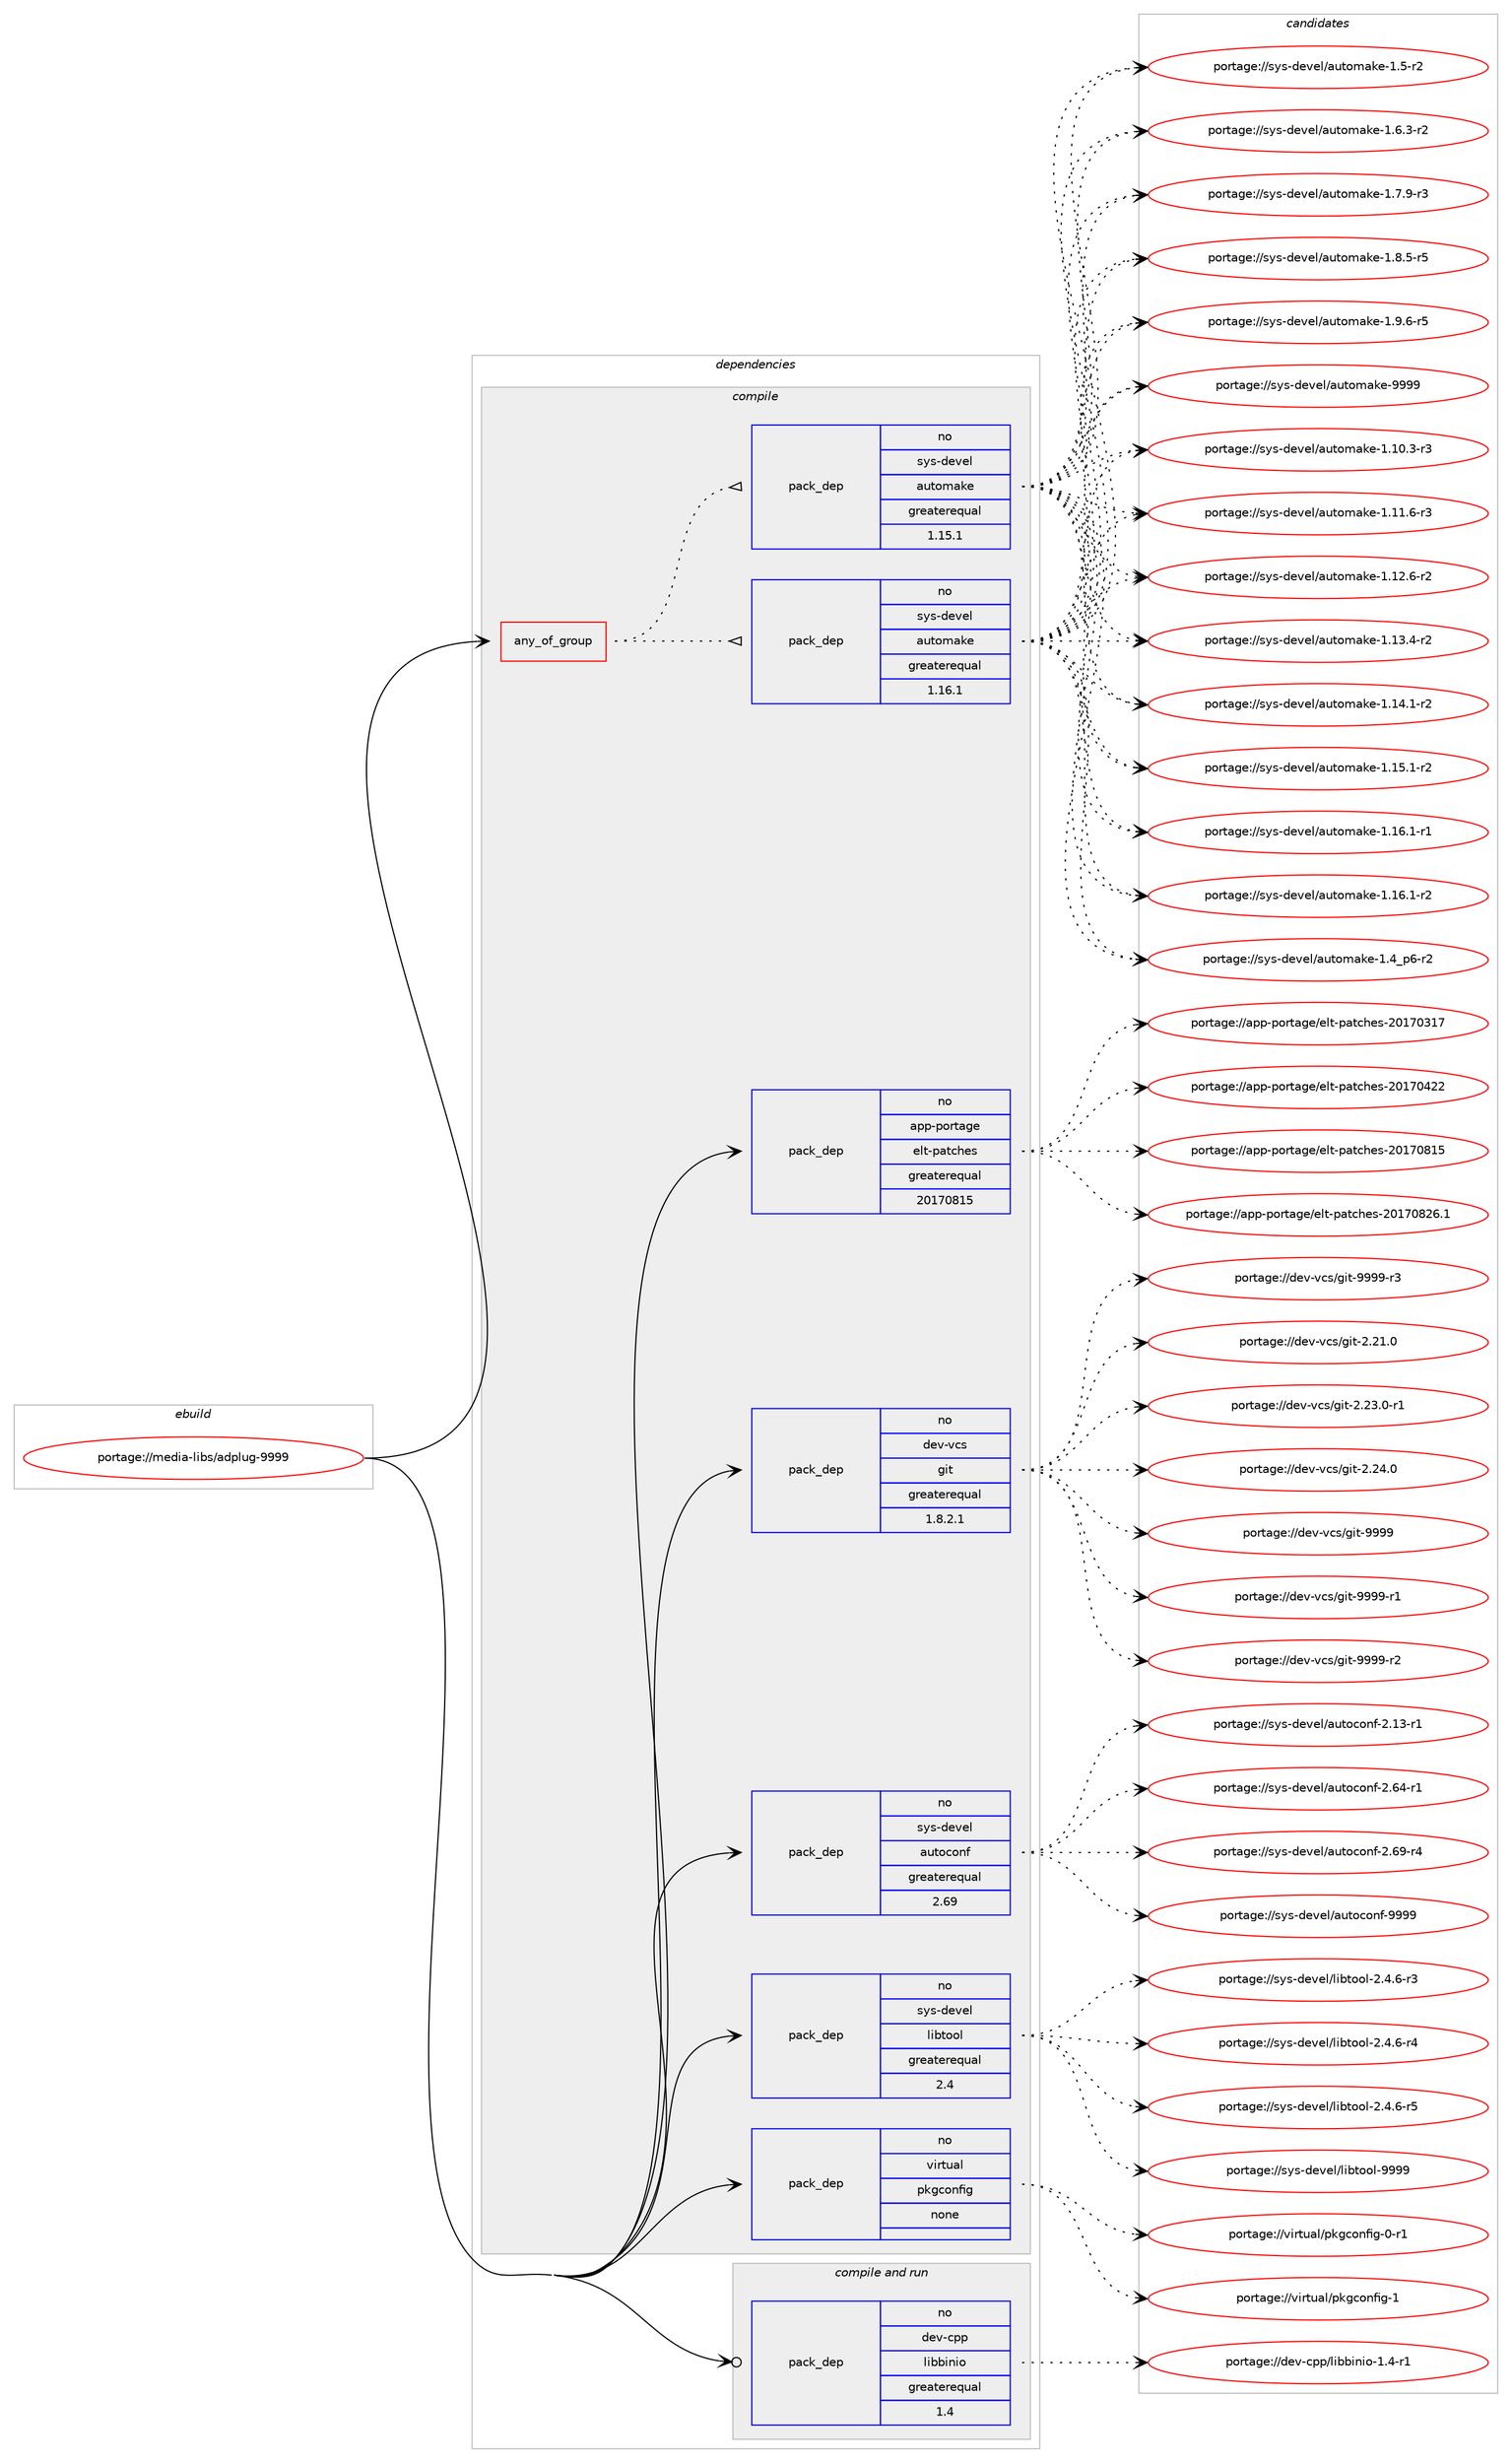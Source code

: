 digraph prolog {

# *************
# Graph options
# *************

newrank=true;
concentrate=true;
compound=true;
graph [rankdir=LR,fontname=Helvetica,fontsize=10,ranksep=1.5];#, ranksep=2.5, nodesep=0.2];
edge  [arrowhead=vee];
node  [fontname=Helvetica,fontsize=10];

# **********
# The ebuild
# **********

subgraph cluster_leftcol {
color=gray;
rank=same;
label=<<i>ebuild</i>>;
id [label="portage://media-libs/adplug-9999", color=red, width=4, href="../media-libs/adplug-9999.svg"];
}

# ****************
# The dependencies
# ****************

subgraph cluster_midcol {
color=gray;
label=<<i>dependencies</i>>;
subgraph cluster_compile {
fillcolor="#eeeeee";
style=filled;
label=<<i>compile</i>>;
subgraph any4995 {
dependency317128 [label=<<TABLE BORDER="0" CELLBORDER="1" CELLSPACING="0" CELLPADDING="4"><TR><TD CELLPADDING="10">any_of_group</TD></TR></TABLE>>, shape=none, color=red];subgraph pack232929 {
dependency317129 [label=<<TABLE BORDER="0" CELLBORDER="1" CELLSPACING="0" CELLPADDING="4" WIDTH="220"><TR><TD ROWSPAN="6" CELLPADDING="30">pack_dep</TD></TR><TR><TD WIDTH="110">no</TD></TR><TR><TD>sys-devel</TD></TR><TR><TD>automake</TD></TR><TR><TD>greaterequal</TD></TR><TR><TD>1.16.1</TD></TR></TABLE>>, shape=none, color=blue];
}
dependency317128:e -> dependency317129:w [weight=20,style="dotted",arrowhead="oinv"];
subgraph pack232930 {
dependency317130 [label=<<TABLE BORDER="0" CELLBORDER="1" CELLSPACING="0" CELLPADDING="4" WIDTH="220"><TR><TD ROWSPAN="6" CELLPADDING="30">pack_dep</TD></TR><TR><TD WIDTH="110">no</TD></TR><TR><TD>sys-devel</TD></TR><TR><TD>automake</TD></TR><TR><TD>greaterequal</TD></TR><TR><TD>1.15.1</TD></TR></TABLE>>, shape=none, color=blue];
}
dependency317128:e -> dependency317130:w [weight=20,style="dotted",arrowhead="oinv"];
}
id:e -> dependency317128:w [weight=20,style="solid",arrowhead="vee"];
subgraph pack232931 {
dependency317131 [label=<<TABLE BORDER="0" CELLBORDER="1" CELLSPACING="0" CELLPADDING="4" WIDTH="220"><TR><TD ROWSPAN="6" CELLPADDING="30">pack_dep</TD></TR><TR><TD WIDTH="110">no</TD></TR><TR><TD>app-portage</TD></TR><TR><TD>elt-patches</TD></TR><TR><TD>greaterequal</TD></TR><TR><TD>20170815</TD></TR></TABLE>>, shape=none, color=blue];
}
id:e -> dependency317131:w [weight=20,style="solid",arrowhead="vee"];
subgraph pack232932 {
dependency317132 [label=<<TABLE BORDER="0" CELLBORDER="1" CELLSPACING="0" CELLPADDING="4" WIDTH="220"><TR><TD ROWSPAN="6" CELLPADDING="30">pack_dep</TD></TR><TR><TD WIDTH="110">no</TD></TR><TR><TD>dev-vcs</TD></TR><TR><TD>git</TD></TR><TR><TD>greaterequal</TD></TR><TR><TD>1.8.2.1</TD></TR></TABLE>>, shape=none, color=blue];
}
id:e -> dependency317132:w [weight=20,style="solid",arrowhead="vee"];
subgraph pack232933 {
dependency317133 [label=<<TABLE BORDER="0" CELLBORDER="1" CELLSPACING="0" CELLPADDING="4" WIDTH="220"><TR><TD ROWSPAN="6" CELLPADDING="30">pack_dep</TD></TR><TR><TD WIDTH="110">no</TD></TR><TR><TD>sys-devel</TD></TR><TR><TD>autoconf</TD></TR><TR><TD>greaterequal</TD></TR><TR><TD>2.69</TD></TR></TABLE>>, shape=none, color=blue];
}
id:e -> dependency317133:w [weight=20,style="solid",arrowhead="vee"];
subgraph pack232934 {
dependency317134 [label=<<TABLE BORDER="0" CELLBORDER="1" CELLSPACING="0" CELLPADDING="4" WIDTH="220"><TR><TD ROWSPAN="6" CELLPADDING="30">pack_dep</TD></TR><TR><TD WIDTH="110">no</TD></TR><TR><TD>sys-devel</TD></TR><TR><TD>libtool</TD></TR><TR><TD>greaterequal</TD></TR><TR><TD>2.4</TD></TR></TABLE>>, shape=none, color=blue];
}
id:e -> dependency317134:w [weight=20,style="solid",arrowhead="vee"];
subgraph pack232935 {
dependency317135 [label=<<TABLE BORDER="0" CELLBORDER="1" CELLSPACING="0" CELLPADDING="4" WIDTH="220"><TR><TD ROWSPAN="6" CELLPADDING="30">pack_dep</TD></TR><TR><TD WIDTH="110">no</TD></TR><TR><TD>virtual</TD></TR><TR><TD>pkgconfig</TD></TR><TR><TD>none</TD></TR><TR><TD></TD></TR></TABLE>>, shape=none, color=blue];
}
id:e -> dependency317135:w [weight=20,style="solid",arrowhead="vee"];
}
subgraph cluster_compileandrun {
fillcolor="#eeeeee";
style=filled;
label=<<i>compile and run</i>>;
subgraph pack232936 {
dependency317136 [label=<<TABLE BORDER="0" CELLBORDER="1" CELLSPACING="0" CELLPADDING="4" WIDTH="220"><TR><TD ROWSPAN="6" CELLPADDING="30">pack_dep</TD></TR><TR><TD WIDTH="110">no</TD></TR><TR><TD>dev-cpp</TD></TR><TR><TD>libbinio</TD></TR><TR><TD>greaterequal</TD></TR><TR><TD>1.4</TD></TR></TABLE>>, shape=none, color=blue];
}
id:e -> dependency317136:w [weight=20,style="solid",arrowhead="odotvee"];
}
subgraph cluster_run {
fillcolor="#eeeeee";
style=filled;
label=<<i>run</i>>;
}
}

# **************
# The candidates
# **************

subgraph cluster_choices {
rank=same;
color=gray;
label=<<i>candidates</i>>;

subgraph choice232929 {
color=black;
nodesep=1;
choiceportage11512111545100101118101108479711711611110997107101454946494846514511451 [label="portage://sys-devel/automake-1.10.3-r3", color=red, width=4,href="../sys-devel/automake-1.10.3-r3.svg"];
choiceportage11512111545100101118101108479711711611110997107101454946494946544511451 [label="portage://sys-devel/automake-1.11.6-r3", color=red, width=4,href="../sys-devel/automake-1.11.6-r3.svg"];
choiceportage11512111545100101118101108479711711611110997107101454946495046544511450 [label="portage://sys-devel/automake-1.12.6-r2", color=red, width=4,href="../sys-devel/automake-1.12.6-r2.svg"];
choiceportage11512111545100101118101108479711711611110997107101454946495146524511450 [label="portage://sys-devel/automake-1.13.4-r2", color=red, width=4,href="../sys-devel/automake-1.13.4-r2.svg"];
choiceportage11512111545100101118101108479711711611110997107101454946495246494511450 [label="portage://sys-devel/automake-1.14.1-r2", color=red, width=4,href="../sys-devel/automake-1.14.1-r2.svg"];
choiceportage11512111545100101118101108479711711611110997107101454946495346494511450 [label="portage://sys-devel/automake-1.15.1-r2", color=red, width=4,href="../sys-devel/automake-1.15.1-r2.svg"];
choiceportage11512111545100101118101108479711711611110997107101454946495446494511449 [label="portage://sys-devel/automake-1.16.1-r1", color=red, width=4,href="../sys-devel/automake-1.16.1-r1.svg"];
choiceportage11512111545100101118101108479711711611110997107101454946495446494511450 [label="portage://sys-devel/automake-1.16.1-r2", color=red, width=4,href="../sys-devel/automake-1.16.1-r2.svg"];
choiceportage115121115451001011181011084797117116111109971071014549465295112544511450 [label="portage://sys-devel/automake-1.4_p6-r2", color=red, width=4,href="../sys-devel/automake-1.4_p6-r2.svg"];
choiceportage11512111545100101118101108479711711611110997107101454946534511450 [label="portage://sys-devel/automake-1.5-r2", color=red, width=4,href="../sys-devel/automake-1.5-r2.svg"];
choiceportage115121115451001011181011084797117116111109971071014549465446514511450 [label="portage://sys-devel/automake-1.6.3-r2", color=red, width=4,href="../sys-devel/automake-1.6.3-r2.svg"];
choiceportage115121115451001011181011084797117116111109971071014549465546574511451 [label="portage://sys-devel/automake-1.7.9-r3", color=red, width=4,href="../sys-devel/automake-1.7.9-r3.svg"];
choiceportage115121115451001011181011084797117116111109971071014549465646534511453 [label="portage://sys-devel/automake-1.8.5-r5", color=red, width=4,href="../sys-devel/automake-1.8.5-r5.svg"];
choiceportage115121115451001011181011084797117116111109971071014549465746544511453 [label="portage://sys-devel/automake-1.9.6-r5", color=red, width=4,href="../sys-devel/automake-1.9.6-r5.svg"];
choiceportage115121115451001011181011084797117116111109971071014557575757 [label="portage://sys-devel/automake-9999", color=red, width=4,href="../sys-devel/automake-9999.svg"];
dependency317129:e -> choiceportage11512111545100101118101108479711711611110997107101454946494846514511451:w [style=dotted,weight="100"];
dependency317129:e -> choiceportage11512111545100101118101108479711711611110997107101454946494946544511451:w [style=dotted,weight="100"];
dependency317129:e -> choiceportage11512111545100101118101108479711711611110997107101454946495046544511450:w [style=dotted,weight="100"];
dependency317129:e -> choiceportage11512111545100101118101108479711711611110997107101454946495146524511450:w [style=dotted,weight="100"];
dependency317129:e -> choiceportage11512111545100101118101108479711711611110997107101454946495246494511450:w [style=dotted,weight="100"];
dependency317129:e -> choiceportage11512111545100101118101108479711711611110997107101454946495346494511450:w [style=dotted,weight="100"];
dependency317129:e -> choiceportage11512111545100101118101108479711711611110997107101454946495446494511449:w [style=dotted,weight="100"];
dependency317129:e -> choiceportage11512111545100101118101108479711711611110997107101454946495446494511450:w [style=dotted,weight="100"];
dependency317129:e -> choiceportage115121115451001011181011084797117116111109971071014549465295112544511450:w [style=dotted,weight="100"];
dependency317129:e -> choiceportage11512111545100101118101108479711711611110997107101454946534511450:w [style=dotted,weight="100"];
dependency317129:e -> choiceportage115121115451001011181011084797117116111109971071014549465446514511450:w [style=dotted,weight="100"];
dependency317129:e -> choiceportage115121115451001011181011084797117116111109971071014549465546574511451:w [style=dotted,weight="100"];
dependency317129:e -> choiceportage115121115451001011181011084797117116111109971071014549465646534511453:w [style=dotted,weight="100"];
dependency317129:e -> choiceportage115121115451001011181011084797117116111109971071014549465746544511453:w [style=dotted,weight="100"];
dependency317129:e -> choiceportage115121115451001011181011084797117116111109971071014557575757:w [style=dotted,weight="100"];
}
subgraph choice232930 {
color=black;
nodesep=1;
choiceportage11512111545100101118101108479711711611110997107101454946494846514511451 [label="portage://sys-devel/automake-1.10.3-r3", color=red, width=4,href="../sys-devel/automake-1.10.3-r3.svg"];
choiceportage11512111545100101118101108479711711611110997107101454946494946544511451 [label="portage://sys-devel/automake-1.11.6-r3", color=red, width=4,href="../sys-devel/automake-1.11.6-r3.svg"];
choiceportage11512111545100101118101108479711711611110997107101454946495046544511450 [label="portage://sys-devel/automake-1.12.6-r2", color=red, width=4,href="../sys-devel/automake-1.12.6-r2.svg"];
choiceportage11512111545100101118101108479711711611110997107101454946495146524511450 [label="portage://sys-devel/automake-1.13.4-r2", color=red, width=4,href="../sys-devel/automake-1.13.4-r2.svg"];
choiceportage11512111545100101118101108479711711611110997107101454946495246494511450 [label="portage://sys-devel/automake-1.14.1-r2", color=red, width=4,href="../sys-devel/automake-1.14.1-r2.svg"];
choiceportage11512111545100101118101108479711711611110997107101454946495346494511450 [label="portage://sys-devel/automake-1.15.1-r2", color=red, width=4,href="../sys-devel/automake-1.15.1-r2.svg"];
choiceportage11512111545100101118101108479711711611110997107101454946495446494511449 [label="portage://sys-devel/automake-1.16.1-r1", color=red, width=4,href="../sys-devel/automake-1.16.1-r1.svg"];
choiceportage11512111545100101118101108479711711611110997107101454946495446494511450 [label="portage://sys-devel/automake-1.16.1-r2", color=red, width=4,href="../sys-devel/automake-1.16.1-r2.svg"];
choiceportage115121115451001011181011084797117116111109971071014549465295112544511450 [label="portage://sys-devel/automake-1.4_p6-r2", color=red, width=4,href="../sys-devel/automake-1.4_p6-r2.svg"];
choiceportage11512111545100101118101108479711711611110997107101454946534511450 [label="portage://sys-devel/automake-1.5-r2", color=red, width=4,href="../sys-devel/automake-1.5-r2.svg"];
choiceportage115121115451001011181011084797117116111109971071014549465446514511450 [label="portage://sys-devel/automake-1.6.3-r2", color=red, width=4,href="../sys-devel/automake-1.6.3-r2.svg"];
choiceportage115121115451001011181011084797117116111109971071014549465546574511451 [label="portage://sys-devel/automake-1.7.9-r3", color=red, width=4,href="../sys-devel/automake-1.7.9-r3.svg"];
choiceportage115121115451001011181011084797117116111109971071014549465646534511453 [label="portage://sys-devel/automake-1.8.5-r5", color=red, width=4,href="../sys-devel/automake-1.8.5-r5.svg"];
choiceportage115121115451001011181011084797117116111109971071014549465746544511453 [label="portage://sys-devel/automake-1.9.6-r5", color=red, width=4,href="../sys-devel/automake-1.9.6-r5.svg"];
choiceportage115121115451001011181011084797117116111109971071014557575757 [label="portage://sys-devel/automake-9999", color=red, width=4,href="../sys-devel/automake-9999.svg"];
dependency317130:e -> choiceportage11512111545100101118101108479711711611110997107101454946494846514511451:w [style=dotted,weight="100"];
dependency317130:e -> choiceportage11512111545100101118101108479711711611110997107101454946494946544511451:w [style=dotted,weight="100"];
dependency317130:e -> choiceportage11512111545100101118101108479711711611110997107101454946495046544511450:w [style=dotted,weight="100"];
dependency317130:e -> choiceportage11512111545100101118101108479711711611110997107101454946495146524511450:w [style=dotted,weight="100"];
dependency317130:e -> choiceportage11512111545100101118101108479711711611110997107101454946495246494511450:w [style=dotted,weight="100"];
dependency317130:e -> choiceportage11512111545100101118101108479711711611110997107101454946495346494511450:w [style=dotted,weight="100"];
dependency317130:e -> choiceportage11512111545100101118101108479711711611110997107101454946495446494511449:w [style=dotted,weight="100"];
dependency317130:e -> choiceportage11512111545100101118101108479711711611110997107101454946495446494511450:w [style=dotted,weight="100"];
dependency317130:e -> choiceportage115121115451001011181011084797117116111109971071014549465295112544511450:w [style=dotted,weight="100"];
dependency317130:e -> choiceportage11512111545100101118101108479711711611110997107101454946534511450:w [style=dotted,weight="100"];
dependency317130:e -> choiceportage115121115451001011181011084797117116111109971071014549465446514511450:w [style=dotted,weight="100"];
dependency317130:e -> choiceportage115121115451001011181011084797117116111109971071014549465546574511451:w [style=dotted,weight="100"];
dependency317130:e -> choiceportage115121115451001011181011084797117116111109971071014549465646534511453:w [style=dotted,weight="100"];
dependency317130:e -> choiceportage115121115451001011181011084797117116111109971071014549465746544511453:w [style=dotted,weight="100"];
dependency317130:e -> choiceportage115121115451001011181011084797117116111109971071014557575757:w [style=dotted,weight="100"];
}
subgraph choice232931 {
color=black;
nodesep=1;
choiceportage97112112451121111141169710310147101108116451129711699104101115455048495548514955 [label="portage://app-portage/elt-patches-20170317", color=red, width=4,href="../app-portage/elt-patches-20170317.svg"];
choiceportage97112112451121111141169710310147101108116451129711699104101115455048495548525050 [label="portage://app-portage/elt-patches-20170422", color=red, width=4,href="../app-portage/elt-patches-20170422.svg"];
choiceportage97112112451121111141169710310147101108116451129711699104101115455048495548564953 [label="portage://app-portage/elt-patches-20170815", color=red, width=4,href="../app-portage/elt-patches-20170815.svg"];
choiceportage971121124511211111411697103101471011081164511297116991041011154550484955485650544649 [label="portage://app-portage/elt-patches-20170826.1", color=red, width=4,href="../app-portage/elt-patches-20170826.1.svg"];
dependency317131:e -> choiceportage97112112451121111141169710310147101108116451129711699104101115455048495548514955:w [style=dotted,weight="100"];
dependency317131:e -> choiceportage97112112451121111141169710310147101108116451129711699104101115455048495548525050:w [style=dotted,weight="100"];
dependency317131:e -> choiceportage97112112451121111141169710310147101108116451129711699104101115455048495548564953:w [style=dotted,weight="100"];
dependency317131:e -> choiceportage971121124511211111411697103101471011081164511297116991041011154550484955485650544649:w [style=dotted,weight="100"];
}
subgraph choice232932 {
color=black;
nodesep=1;
choiceportage10010111845118991154710310511645504650494648 [label="portage://dev-vcs/git-2.21.0", color=red, width=4,href="../dev-vcs/git-2.21.0.svg"];
choiceportage100101118451189911547103105116455046505146484511449 [label="portage://dev-vcs/git-2.23.0-r1", color=red, width=4,href="../dev-vcs/git-2.23.0-r1.svg"];
choiceportage10010111845118991154710310511645504650524648 [label="portage://dev-vcs/git-2.24.0", color=red, width=4,href="../dev-vcs/git-2.24.0.svg"];
choiceportage1001011184511899115471031051164557575757 [label="portage://dev-vcs/git-9999", color=red, width=4,href="../dev-vcs/git-9999.svg"];
choiceportage10010111845118991154710310511645575757574511449 [label="portage://dev-vcs/git-9999-r1", color=red, width=4,href="../dev-vcs/git-9999-r1.svg"];
choiceportage10010111845118991154710310511645575757574511450 [label="portage://dev-vcs/git-9999-r2", color=red, width=4,href="../dev-vcs/git-9999-r2.svg"];
choiceportage10010111845118991154710310511645575757574511451 [label="portage://dev-vcs/git-9999-r3", color=red, width=4,href="../dev-vcs/git-9999-r3.svg"];
dependency317132:e -> choiceportage10010111845118991154710310511645504650494648:w [style=dotted,weight="100"];
dependency317132:e -> choiceportage100101118451189911547103105116455046505146484511449:w [style=dotted,weight="100"];
dependency317132:e -> choiceportage10010111845118991154710310511645504650524648:w [style=dotted,weight="100"];
dependency317132:e -> choiceportage1001011184511899115471031051164557575757:w [style=dotted,weight="100"];
dependency317132:e -> choiceportage10010111845118991154710310511645575757574511449:w [style=dotted,weight="100"];
dependency317132:e -> choiceportage10010111845118991154710310511645575757574511450:w [style=dotted,weight="100"];
dependency317132:e -> choiceportage10010111845118991154710310511645575757574511451:w [style=dotted,weight="100"];
}
subgraph choice232933 {
color=black;
nodesep=1;
choiceportage1151211154510010111810110847971171161119911111010245504649514511449 [label="portage://sys-devel/autoconf-2.13-r1", color=red, width=4,href="../sys-devel/autoconf-2.13-r1.svg"];
choiceportage1151211154510010111810110847971171161119911111010245504654524511449 [label="portage://sys-devel/autoconf-2.64-r1", color=red, width=4,href="../sys-devel/autoconf-2.64-r1.svg"];
choiceportage1151211154510010111810110847971171161119911111010245504654574511452 [label="portage://sys-devel/autoconf-2.69-r4", color=red, width=4,href="../sys-devel/autoconf-2.69-r4.svg"];
choiceportage115121115451001011181011084797117116111991111101024557575757 [label="portage://sys-devel/autoconf-9999", color=red, width=4,href="../sys-devel/autoconf-9999.svg"];
dependency317133:e -> choiceportage1151211154510010111810110847971171161119911111010245504649514511449:w [style=dotted,weight="100"];
dependency317133:e -> choiceportage1151211154510010111810110847971171161119911111010245504654524511449:w [style=dotted,weight="100"];
dependency317133:e -> choiceportage1151211154510010111810110847971171161119911111010245504654574511452:w [style=dotted,weight="100"];
dependency317133:e -> choiceportage115121115451001011181011084797117116111991111101024557575757:w [style=dotted,weight="100"];
}
subgraph choice232934 {
color=black;
nodesep=1;
choiceportage1151211154510010111810110847108105981161111111084550465246544511451 [label="portage://sys-devel/libtool-2.4.6-r3", color=red, width=4,href="../sys-devel/libtool-2.4.6-r3.svg"];
choiceportage1151211154510010111810110847108105981161111111084550465246544511452 [label="portage://sys-devel/libtool-2.4.6-r4", color=red, width=4,href="../sys-devel/libtool-2.4.6-r4.svg"];
choiceportage1151211154510010111810110847108105981161111111084550465246544511453 [label="portage://sys-devel/libtool-2.4.6-r5", color=red, width=4,href="../sys-devel/libtool-2.4.6-r5.svg"];
choiceportage1151211154510010111810110847108105981161111111084557575757 [label="portage://sys-devel/libtool-9999", color=red, width=4,href="../sys-devel/libtool-9999.svg"];
dependency317134:e -> choiceportage1151211154510010111810110847108105981161111111084550465246544511451:w [style=dotted,weight="100"];
dependency317134:e -> choiceportage1151211154510010111810110847108105981161111111084550465246544511452:w [style=dotted,weight="100"];
dependency317134:e -> choiceportage1151211154510010111810110847108105981161111111084550465246544511453:w [style=dotted,weight="100"];
dependency317134:e -> choiceportage1151211154510010111810110847108105981161111111084557575757:w [style=dotted,weight="100"];
}
subgraph choice232935 {
color=black;
nodesep=1;
choiceportage11810511411611797108471121071039911111010210510345484511449 [label="portage://virtual/pkgconfig-0-r1", color=red, width=4,href="../virtual/pkgconfig-0-r1.svg"];
choiceportage1181051141161179710847112107103991111101021051034549 [label="portage://virtual/pkgconfig-1", color=red, width=4,href="../virtual/pkgconfig-1.svg"];
dependency317135:e -> choiceportage11810511411611797108471121071039911111010210510345484511449:w [style=dotted,weight="100"];
dependency317135:e -> choiceportage1181051141161179710847112107103991111101021051034549:w [style=dotted,weight="100"];
}
subgraph choice232936 {
color=black;
nodesep=1;
choiceportage1001011184599112112471081059898105110105111454946524511449 [label="portage://dev-cpp/libbinio-1.4-r1", color=red, width=4,href="../dev-cpp/libbinio-1.4-r1.svg"];
dependency317136:e -> choiceportage1001011184599112112471081059898105110105111454946524511449:w [style=dotted,weight="100"];
}
}

}
